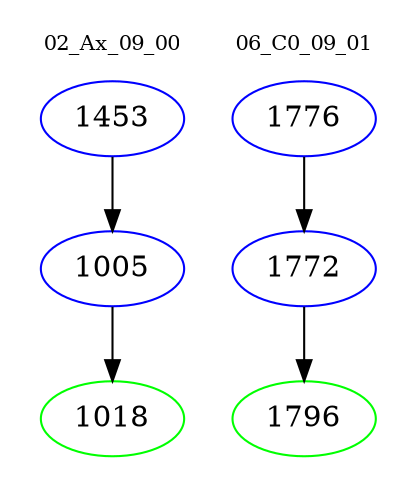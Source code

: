 digraph{
subgraph cluster_0 {
color = white
label = "02_Ax_09_00";
fontsize=10;
T0_1453 [label="1453", color="blue"]
T0_1453 -> T0_1005 [color="black"]
T0_1005 [label="1005", color="blue"]
T0_1005 -> T0_1018 [color="black"]
T0_1018 [label="1018", color="green"]
}
subgraph cluster_1 {
color = white
label = "06_C0_09_01";
fontsize=10;
T1_1776 [label="1776", color="blue"]
T1_1776 -> T1_1772 [color="black"]
T1_1772 [label="1772", color="blue"]
T1_1772 -> T1_1796 [color="black"]
T1_1796 [label="1796", color="green"]
}
}
